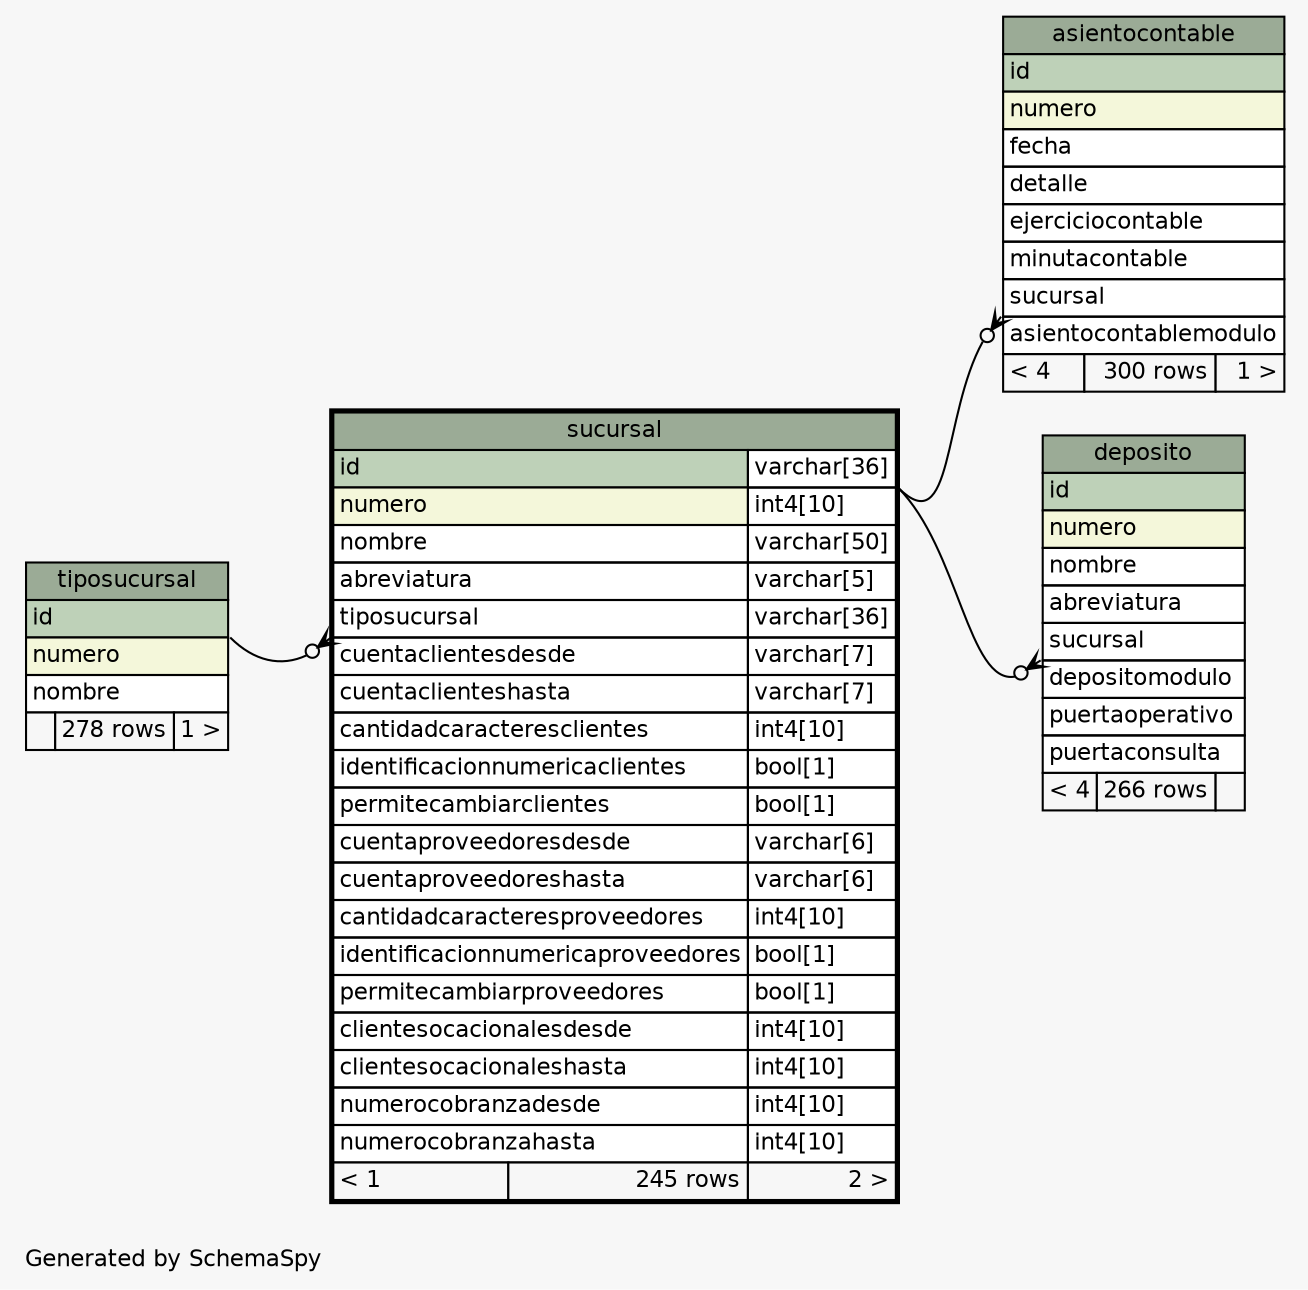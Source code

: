 // dot 2.2.1 on Windows 10 10.0
// SchemaSpy rev 590
digraph "oneDegreeRelationshipsDiagram" {
  graph [
    rankdir="RL"
    bgcolor="#f7f7f7"
    label="\nGenerated by SchemaSpy"
    labeljust="l"
    nodesep="0.18"
    ranksep="0.46"
    fontname="Helvetica"
    fontsize="11"
  ];
  node [
    fontname="Helvetica"
    fontsize="11"
    shape="plaintext"
  ];
  edge [
    arrowsize="0.8"
  ];
  "asientocontable":"sucursal":sw -> "sucursal":"id.type":se [arrowhead=none dir=back arrowtail=crowodot];
  "deposito":"sucursal":sw -> "sucursal":"id.type":se [arrowhead=none dir=back arrowtail=crowodot];
  "sucursal":"tiposucursal":sw -> "tiposucursal":"id":se [arrowhead=none dir=back arrowtail=crowodot];
  "asientocontable" [
    label=<
    <TABLE BORDER="0" CELLBORDER="1" CELLSPACING="0" BGCOLOR="#ffffff">
      <TR><TD COLSPAN="3" BGCOLOR="#9bab96" ALIGN="CENTER">asientocontable</TD></TR>
      <TR><TD PORT="id" COLSPAN="3" BGCOLOR="#bed1b8" ALIGN="LEFT">id</TD></TR>
      <TR><TD PORT="numero" COLSPAN="3" BGCOLOR="#f4f7da" ALIGN="LEFT">numero</TD></TR>
      <TR><TD PORT="fecha" COLSPAN="3" ALIGN="LEFT">fecha</TD></TR>
      <TR><TD PORT="detalle" COLSPAN="3" ALIGN="LEFT">detalle</TD></TR>
      <TR><TD PORT="ejerciciocontable" COLSPAN="3" ALIGN="LEFT">ejerciciocontable</TD></TR>
      <TR><TD PORT="minutacontable" COLSPAN="3" ALIGN="LEFT">minutacontable</TD></TR>
      <TR><TD PORT="sucursal" COLSPAN="3" ALIGN="LEFT">sucursal</TD></TR>
      <TR><TD PORT="asientocontablemodulo" COLSPAN="3" ALIGN="LEFT">asientocontablemodulo</TD></TR>
      <TR><TD ALIGN="LEFT" BGCOLOR="#f7f7f7">&lt; 4</TD><TD ALIGN="RIGHT" BGCOLOR="#f7f7f7">300 rows</TD><TD ALIGN="RIGHT" BGCOLOR="#f7f7f7">1 &gt;</TD></TR>
    </TABLE>>
    URL="asientocontable.html"
    tooltip="asientocontable"
  ];
  "deposito" [
    label=<
    <TABLE BORDER="0" CELLBORDER="1" CELLSPACING="0" BGCOLOR="#ffffff">
      <TR><TD COLSPAN="3" BGCOLOR="#9bab96" ALIGN="CENTER">deposito</TD></TR>
      <TR><TD PORT="id" COLSPAN="3" BGCOLOR="#bed1b8" ALIGN="LEFT">id</TD></TR>
      <TR><TD PORT="numero" COLSPAN="3" BGCOLOR="#f4f7da" ALIGN="LEFT">numero</TD></TR>
      <TR><TD PORT="nombre" COLSPAN="3" ALIGN="LEFT">nombre</TD></TR>
      <TR><TD PORT="abreviatura" COLSPAN="3" ALIGN="LEFT">abreviatura</TD></TR>
      <TR><TD PORT="sucursal" COLSPAN="3" ALIGN="LEFT">sucursal</TD></TR>
      <TR><TD PORT="depositomodulo" COLSPAN="3" ALIGN="LEFT">depositomodulo</TD></TR>
      <TR><TD PORT="puertaoperativo" COLSPAN="3" ALIGN="LEFT">puertaoperativo</TD></TR>
      <TR><TD PORT="puertaconsulta" COLSPAN="3" ALIGN="LEFT">puertaconsulta</TD></TR>
      <TR><TD ALIGN="LEFT" BGCOLOR="#f7f7f7">&lt; 4</TD><TD ALIGN="RIGHT" BGCOLOR="#f7f7f7">266 rows</TD><TD ALIGN="RIGHT" BGCOLOR="#f7f7f7">  </TD></TR>
    </TABLE>>
    URL="deposito.html"
    tooltip="deposito"
  ];
  "sucursal" [
    label=<
    <TABLE BORDER="2" CELLBORDER="1" CELLSPACING="0" BGCOLOR="#ffffff">
      <TR><TD COLSPAN="3" BGCOLOR="#9bab96" ALIGN="CENTER">sucursal</TD></TR>
      <TR><TD PORT="id" COLSPAN="2" BGCOLOR="#bed1b8" ALIGN="LEFT">id</TD><TD PORT="id.type" ALIGN="LEFT">varchar[36]</TD></TR>
      <TR><TD PORT="numero" COLSPAN="2" BGCOLOR="#f4f7da" ALIGN="LEFT">numero</TD><TD PORT="numero.type" ALIGN="LEFT">int4[10]</TD></TR>
      <TR><TD PORT="nombre" COLSPAN="2" ALIGN="LEFT">nombre</TD><TD PORT="nombre.type" ALIGN="LEFT">varchar[50]</TD></TR>
      <TR><TD PORT="abreviatura" COLSPAN="2" ALIGN="LEFT">abreviatura</TD><TD PORT="abreviatura.type" ALIGN="LEFT">varchar[5]</TD></TR>
      <TR><TD PORT="tiposucursal" COLSPAN="2" ALIGN="LEFT">tiposucursal</TD><TD PORT="tiposucursal.type" ALIGN="LEFT">varchar[36]</TD></TR>
      <TR><TD PORT="cuentaclientesdesde" COLSPAN="2" ALIGN="LEFT">cuentaclientesdesde</TD><TD PORT="cuentaclientesdesde.type" ALIGN="LEFT">varchar[7]</TD></TR>
      <TR><TD PORT="cuentaclienteshasta" COLSPAN="2" ALIGN="LEFT">cuentaclienteshasta</TD><TD PORT="cuentaclienteshasta.type" ALIGN="LEFT">varchar[7]</TD></TR>
      <TR><TD PORT="cantidadcaracteresclientes" COLSPAN="2" ALIGN="LEFT">cantidadcaracteresclientes</TD><TD PORT="cantidadcaracteresclientes.type" ALIGN="LEFT">int4[10]</TD></TR>
      <TR><TD PORT="identificacionnumericaclientes" COLSPAN="2" ALIGN="LEFT">identificacionnumericaclientes</TD><TD PORT="identificacionnumericaclientes.type" ALIGN="LEFT">bool[1]</TD></TR>
      <TR><TD PORT="permitecambiarclientes" COLSPAN="2" ALIGN="LEFT">permitecambiarclientes</TD><TD PORT="permitecambiarclientes.type" ALIGN="LEFT">bool[1]</TD></TR>
      <TR><TD PORT="cuentaproveedoresdesde" COLSPAN="2" ALIGN="LEFT">cuentaproveedoresdesde</TD><TD PORT="cuentaproveedoresdesde.type" ALIGN="LEFT">varchar[6]</TD></TR>
      <TR><TD PORT="cuentaproveedoreshasta" COLSPAN="2" ALIGN="LEFT">cuentaproveedoreshasta</TD><TD PORT="cuentaproveedoreshasta.type" ALIGN="LEFT">varchar[6]</TD></TR>
      <TR><TD PORT="cantidadcaracteresproveedores" COLSPAN="2" ALIGN="LEFT">cantidadcaracteresproveedores</TD><TD PORT="cantidadcaracteresproveedores.type" ALIGN="LEFT">int4[10]</TD></TR>
      <TR><TD PORT="identificacionnumericaproveedores" COLSPAN="2" ALIGN="LEFT">identificacionnumericaproveedores</TD><TD PORT="identificacionnumericaproveedores.type" ALIGN="LEFT">bool[1]</TD></TR>
      <TR><TD PORT="permitecambiarproveedores" COLSPAN="2" ALIGN="LEFT">permitecambiarproveedores</TD><TD PORT="permitecambiarproveedores.type" ALIGN="LEFT">bool[1]</TD></TR>
      <TR><TD PORT="clientesocacionalesdesde" COLSPAN="2" ALIGN="LEFT">clientesocacionalesdesde</TD><TD PORT="clientesocacionalesdesde.type" ALIGN="LEFT">int4[10]</TD></TR>
      <TR><TD PORT="clientesocacionaleshasta" COLSPAN="2" ALIGN="LEFT">clientesocacionaleshasta</TD><TD PORT="clientesocacionaleshasta.type" ALIGN="LEFT">int4[10]</TD></TR>
      <TR><TD PORT="numerocobranzadesde" COLSPAN="2" ALIGN="LEFT">numerocobranzadesde</TD><TD PORT="numerocobranzadesde.type" ALIGN="LEFT">int4[10]</TD></TR>
      <TR><TD PORT="numerocobranzahasta" COLSPAN="2" ALIGN="LEFT">numerocobranzahasta</TD><TD PORT="numerocobranzahasta.type" ALIGN="LEFT">int4[10]</TD></TR>
      <TR><TD ALIGN="LEFT" BGCOLOR="#f7f7f7">&lt; 1</TD><TD ALIGN="RIGHT" BGCOLOR="#f7f7f7">245 rows</TD><TD ALIGN="RIGHT" BGCOLOR="#f7f7f7">2 &gt;</TD></TR>
    </TABLE>>
    URL="sucursal.html"
    tooltip="sucursal"
  ];
  "tiposucursal" [
    label=<
    <TABLE BORDER="0" CELLBORDER="1" CELLSPACING="0" BGCOLOR="#ffffff">
      <TR><TD COLSPAN="3" BGCOLOR="#9bab96" ALIGN="CENTER">tiposucursal</TD></TR>
      <TR><TD PORT="id" COLSPAN="3" BGCOLOR="#bed1b8" ALIGN="LEFT">id</TD></TR>
      <TR><TD PORT="numero" COLSPAN="3" BGCOLOR="#f4f7da" ALIGN="LEFT">numero</TD></TR>
      <TR><TD PORT="nombre" COLSPAN="3" ALIGN="LEFT">nombre</TD></TR>
      <TR><TD ALIGN="LEFT" BGCOLOR="#f7f7f7">  </TD><TD ALIGN="RIGHT" BGCOLOR="#f7f7f7">278 rows</TD><TD ALIGN="RIGHT" BGCOLOR="#f7f7f7">1 &gt;</TD></TR>
    </TABLE>>
    URL="tiposucursal.html"
    tooltip="tiposucursal"
  ];
}
